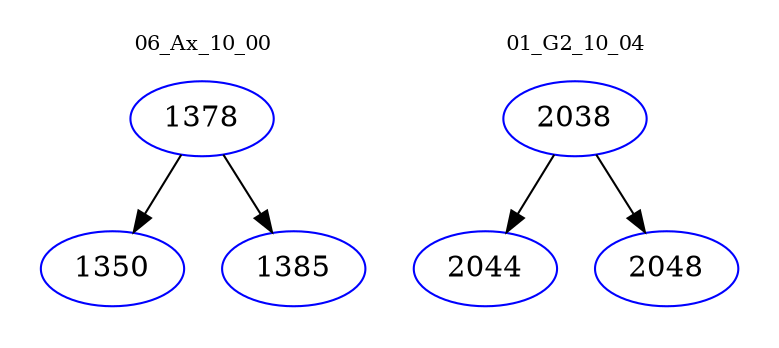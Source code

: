 digraph{
subgraph cluster_0 {
color = white
label = "06_Ax_10_00";
fontsize=10;
T0_1378 [label="1378", color="blue"]
T0_1378 -> T0_1350 [color="black"]
T0_1350 [label="1350", color="blue"]
T0_1378 -> T0_1385 [color="black"]
T0_1385 [label="1385", color="blue"]
}
subgraph cluster_1 {
color = white
label = "01_G2_10_04";
fontsize=10;
T1_2038 [label="2038", color="blue"]
T1_2038 -> T1_2044 [color="black"]
T1_2044 [label="2044", color="blue"]
T1_2038 -> T1_2048 [color="black"]
T1_2048 [label="2048", color="blue"]
}
}
